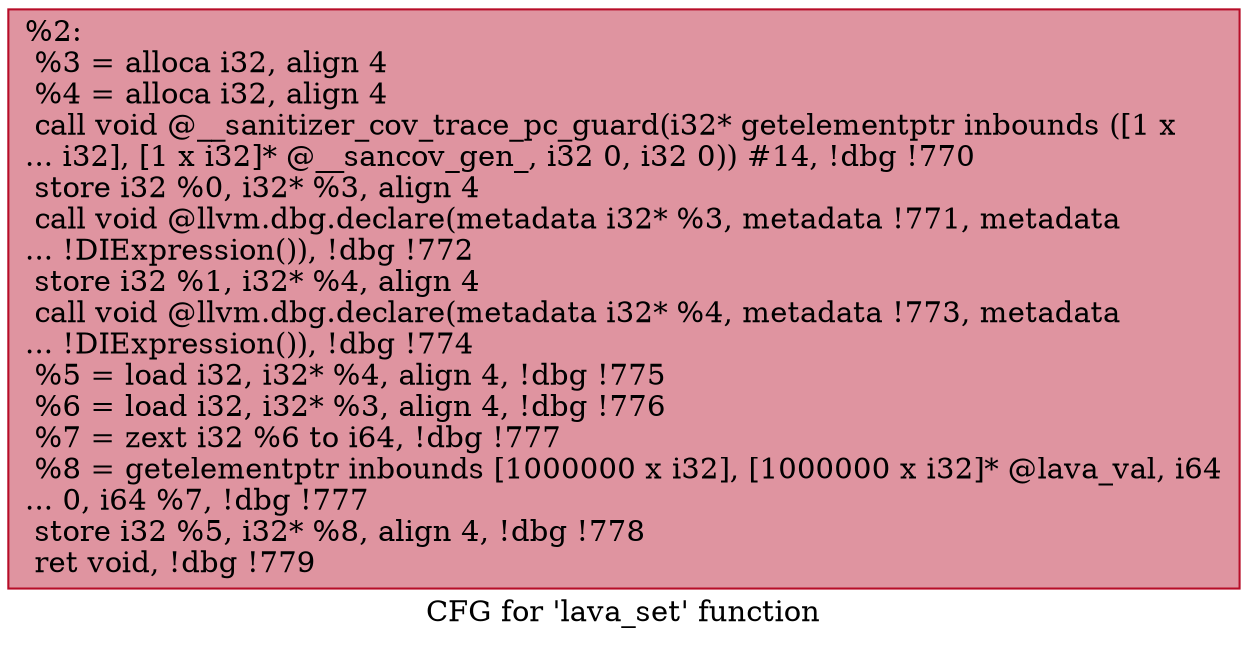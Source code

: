 digraph "CFG for 'lava_set' function" {
	label="CFG for 'lava_set' function";

	Node0x5555556745b0 [shape=record,color="#b70d28ff", style=filled, fillcolor="#b70d2870",label="{%2:\l  %3 = alloca i32, align 4\l  %4 = alloca i32, align 4\l  call void @__sanitizer_cov_trace_pc_guard(i32* getelementptr inbounds ([1 x\l... i32], [1 x i32]* @__sancov_gen_, i32 0, i32 0)) #14, !dbg !770\l  store i32 %0, i32* %3, align 4\l  call void @llvm.dbg.declare(metadata i32* %3, metadata !771, metadata\l... !DIExpression()), !dbg !772\l  store i32 %1, i32* %4, align 4\l  call void @llvm.dbg.declare(metadata i32* %4, metadata !773, metadata\l... !DIExpression()), !dbg !774\l  %5 = load i32, i32* %4, align 4, !dbg !775\l  %6 = load i32, i32* %3, align 4, !dbg !776\l  %7 = zext i32 %6 to i64, !dbg !777\l  %8 = getelementptr inbounds [1000000 x i32], [1000000 x i32]* @lava_val, i64\l... 0, i64 %7, !dbg !777\l  store i32 %5, i32* %8, align 4, !dbg !778\l  ret void, !dbg !779\l}"];
}
